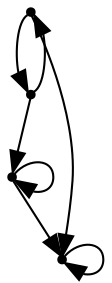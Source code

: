 digraph model {
	0 [shape=point,label=""];
	1 [shape=point,label=""];
	2 [shape=point,label=""];
	3 [shape=point,label=""];
	0 -> 1 [shape=point,label=""];
	0 -> 2 [shape=point,label=""];
	1 -> 0 [shape=point,label=""];
	1 -> 3 [shape=point,label=""];
	2 -> 2 [shape=point,label=""];
	3 -> 2 [shape=point,label=""];
	3 -> 3 [shape=point,label=""];
}

